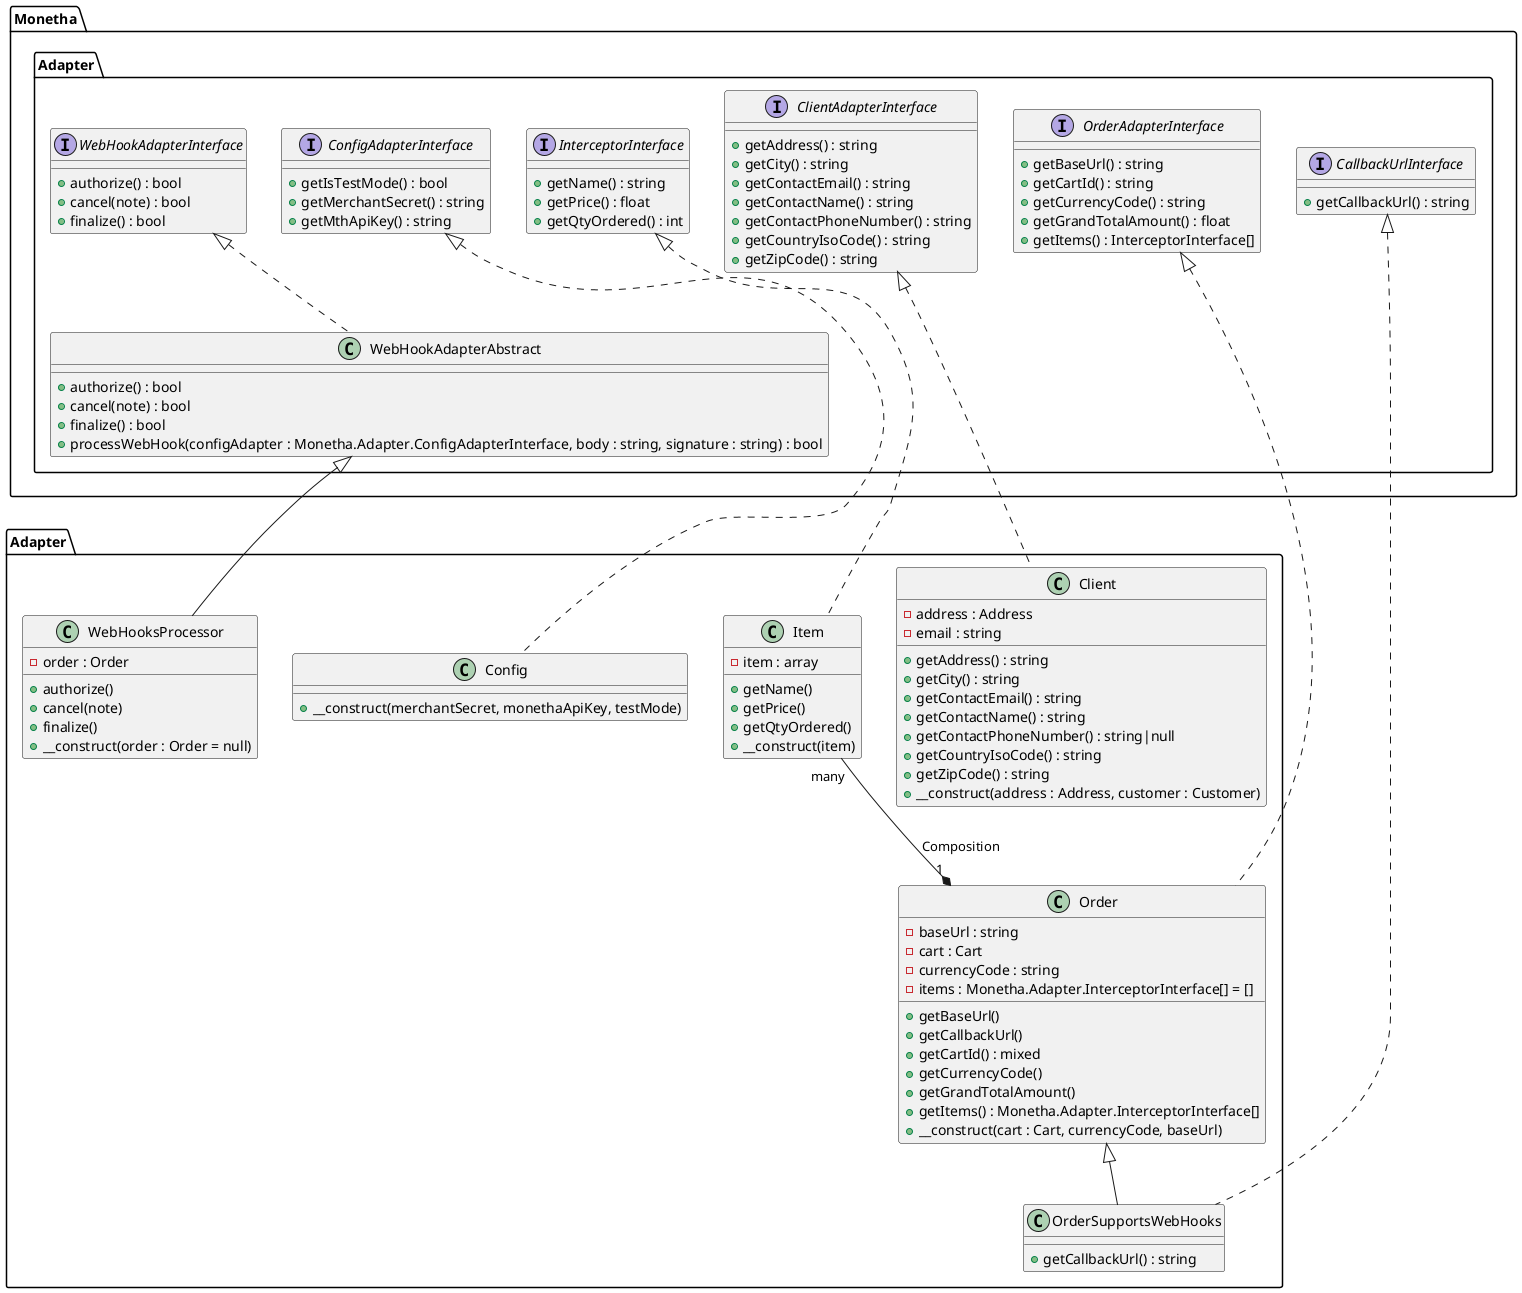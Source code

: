 @startuml

interface Monetha.Adapter.ConfigAdapterInterface {
    +getIsTestMode() : bool
    +getMerchantSecret() : string
    +getMthApiKey() : string
}

class Adapter.Config {
    +__construct(merchantSecret, monethaApiKey, testMode)
}
class Adapter.Config implements Monetha.Adapter.ConfigAdapterInterface


interface Monetha.Adapter.OrderAdapterInterface {
    +getBaseUrl() : string
    +getCartId() : string
    +getCurrencyCode() : string
    +getGrandTotalAmount() : float
    +getItems() : InterceptorInterface[]
}

class Adapter.Order {
    -baseUrl : string
    -cart : Cart
    -currencyCode : string
    -items : Monetha.Adapter.InterceptorInterface[] = []
    +getBaseUrl()
    +getCallbackUrl()
    +getCartId() : mixed
    +getCurrencyCode()
    +getGrandTotalAmount()
    +getItems() : Monetha.Adapter.InterceptorInterface[]
    +__construct(cart : Cart, currencyCode, baseUrl)
}
class Adapter.Order implements Monetha.Adapter.OrderAdapterInterface

Adapter.Order "1" *-up- "many" Adapter.Item: Composition

class Adapter.OrderSupportsWebHooks {
    +getCallbackUrl() : string
}
class Adapter.OrderSupportsWebHooks extends Adapter.Order
class Adapter.OrderSupportsWebHooks implements Monetha.Adapter.CallbackUrlInterface


interface Monetha.Adapter.InterceptorInterface {
    +getName() : string
    +getPrice() : float
    +getQtyOrdered() : int
}

class Adapter.Item {
    -item : array
    +getName()
    +getPrice()
    +getQtyOrdered()
    +__construct(item)
}
class Adapter.Item implements Monetha.Adapter.InterceptorInterface


interface Monetha.Adapter.CallbackUrlInterface {
    +getCallbackUrl() : string
}


interface Monetha.Adapter.ClientAdapterInterface {
    +getAddress() : string
    +getCity() : string
    +getContactEmail() : string
    +getContactName() : string
    +getContactPhoneNumber() : string
    +getCountryIsoCode() : string
    +getZipCode() : string
}

class Adapter.Client {
    -address : Address
    -email : string
    +getAddress() : string
    +getCity() : string
    +getContactEmail() : string
    +getContactName() : string
    +getContactPhoneNumber() : string|null
    +getCountryIsoCode() : string
    +getZipCode() : string
    +__construct(address : Address, customer : Customer)
}
class Adapter.Client implements Monetha.Adapter.ClientAdapterInterface


interface Monetha.Adapter.WebHookAdapterInterface {
    +authorize() : bool
    +cancel(note) : bool
    +finalize() : bool
}

class Adapter.WebHooksProcessor {
    -order : Order
    +authorize()
    +cancel(note)
    +finalize()
    +__construct(order : Order = null)
}
class Adapter.WebHooksProcessor extends Monetha.Adapter.WebHookAdapterAbstract

abstract class Monetha.Adapter.WebHookAdapterAbstract {
    +authorize() : bool
    +cancel(note) : bool
    +finalize() : bool
    +processWebHook(configAdapter : Monetha.Adapter.ConfigAdapterInterface, body : string, signature : string) : bool
}
class Monetha.Adapter.WebHookAdapterAbstract implements Monetha.Adapter.WebHookAdapterInterface

@enduml